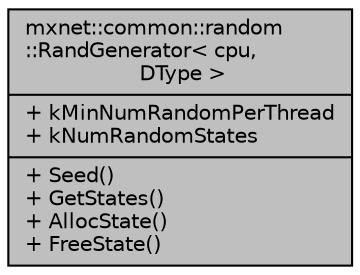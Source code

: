 digraph "mxnet::common::random::RandGenerator&lt; cpu, DType &gt;"
{
 // LATEX_PDF_SIZE
  edge [fontname="Helvetica",fontsize="10",labelfontname="Helvetica",labelfontsize="10"];
  node [fontname="Helvetica",fontsize="10",shape=record];
  Node1 [label="{mxnet::common::random\l::RandGenerator\< cpu,\l DType \>\n|+ kMinNumRandomPerThread\l+ kNumRandomStates\l|+ Seed()\l+ GetStates()\l+ AllocState()\l+ FreeState()\l}",height=0.2,width=0.4,color="black", fillcolor="grey75", style="filled", fontcolor="black",tooltip=" "];
}
